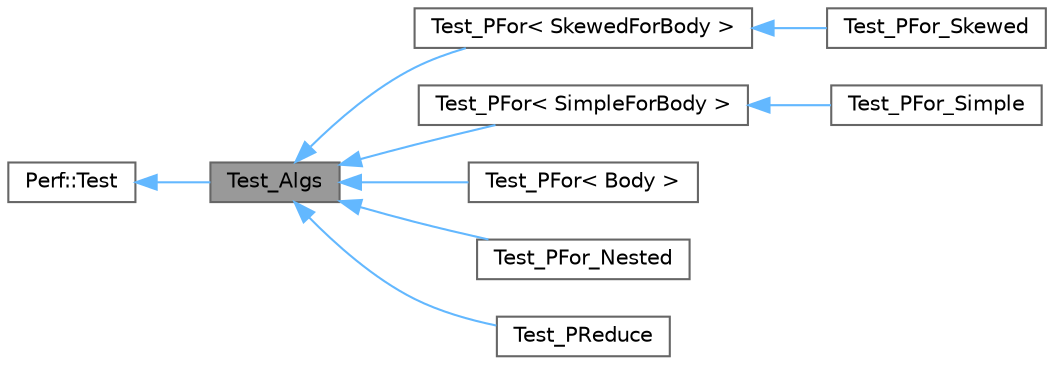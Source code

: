 digraph "Test_Algs"
{
 // LATEX_PDF_SIZE
  bgcolor="transparent";
  edge [fontname=Helvetica,fontsize=10,labelfontname=Helvetica,labelfontsize=10];
  node [fontname=Helvetica,fontsize=10,shape=box,height=0.2,width=0.4];
  rankdir="LR";
  Node1 [id="Node000001",label="Test_Algs",height=0.2,width=0.4,color="gray40", fillcolor="grey60", style="filled", fontcolor="black",tooltip=" "];
  Node2 -> Node1 [id="edge9_Node000001_Node000002",dir="back",color="steelblue1",style="solid",tooltip=" "];
  Node2 [id="Node000002",label="Perf::Test",height=0.2,width=0.4,color="gray40", fillcolor="white", style="filled",URL="$class_perf_1_1_test.html",tooltip=" "];
  Node1 -> Node3 [id="edge10_Node000001_Node000003",dir="back",color="steelblue1",style="solid",tooltip=" "];
  Node3 [id="Node000003",label="Test_PFor\< SkewedForBody \>",height=0.2,width=0.4,color="gray40", fillcolor="white", style="filled",URL="$class_test___p_for.html",tooltip=" "];
  Node3 -> Node4 [id="edge11_Node000003_Node000004",dir="back",color="steelblue1",style="solid",tooltip=" "];
  Node4 [id="Node000004",label="Test_PFor_Skewed",height=0.2,width=0.4,color="gray40", fillcolor="white", style="filled",URL="$class_test___p_for___skewed.html",tooltip=" "];
  Node1 -> Node5 [id="edge12_Node000001_Node000005",dir="back",color="steelblue1",style="solid",tooltip=" "];
  Node5 [id="Node000005",label="Test_PFor\< SimpleForBody \>",height=0.2,width=0.4,color="gray40", fillcolor="white", style="filled",URL="$class_test___p_for.html",tooltip=" "];
  Node5 -> Node6 [id="edge13_Node000005_Node000006",dir="back",color="steelblue1",style="solid",tooltip=" "];
  Node6 [id="Node000006",label="Test_PFor_Simple",height=0.2,width=0.4,color="gray40", fillcolor="white", style="filled",URL="$class_test___p_for___simple.html",tooltip=" "];
  Node1 -> Node7 [id="edge14_Node000001_Node000007",dir="back",color="steelblue1",style="solid",tooltip=" "];
  Node7 [id="Node000007",label="Test_PFor\< Body \>",height=0.2,width=0.4,color="gray40", fillcolor="white", style="filled",URL="$class_test___p_for.html",tooltip=" "];
  Node1 -> Node8 [id="edge15_Node000001_Node000008",dir="back",color="steelblue1",style="solid",tooltip=" "];
  Node8 [id="Node000008",label="Test_PFor_Nested",height=0.2,width=0.4,color="gray40", fillcolor="white", style="filled",URL="$class_test___p_for___nested.html",tooltip=" "];
  Node1 -> Node9 [id="edge16_Node000001_Node000009",dir="back",color="steelblue1",style="solid",tooltip=" "];
  Node9 [id="Node000009",label="Test_PReduce",height=0.2,width=0.4,color="gray40", fillcolor="white", style="filled",URL="$class_test___p_reduce.html",tooltip=" "];
}
